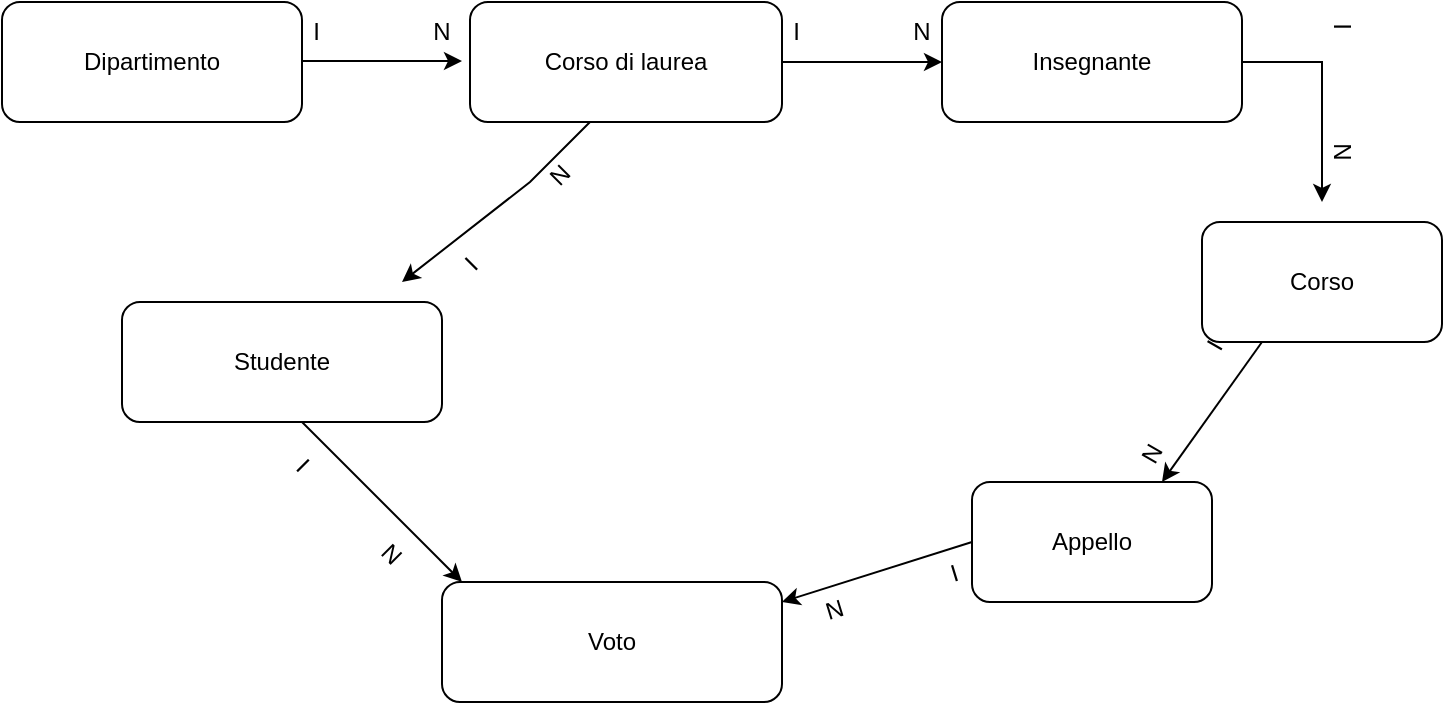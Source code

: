 <mxfile version="16.2.4" type="device"><diagram id="aiUZYzStNJXOBFvj6bev" name="Page-1"><mxGraphModel dx="1191" dy="662" grid="1" gridSize="10" guides="1" tooltips="1" connect="1" arrows="1" fold="1" page="1" pageScale="1" pageWidth="827" pageHeight="1169" math="0" shadow="0"><root><mxCell id="0"/><mxCell id="1" parent="0"/><mxCell id="_917lQ47-YHjh1ZLrqqo-1" value="Dipartimento" style="rounded=1;whiteSpace=wrap;html=1;" vertex="1" parent="1"><mxGeometry x="60" y="50" width="150" height="60" as="geometry"/></mxCell><mxCell id="_917lQ47-YHjh1ZLrqqo-3" value="" style="endArrow=classic;html=1;rounded=0;" edge="1" parent="1"><mxGeometry width="50" height="50" relative="1" as="geometry"><mxPoint x="210" y="79.5" as="sourcePoint"/><mxPoint x="290" y="79.5" as="targetPoint"/></mxGeometry></mxCell><mxCell id="_917lQ47-YHjh1ZLrqqo-5" value="I&amp;nbsp; &amp;nbsp; &amp;nbsp; &amp;nbsp; &amp;nbsp; &amp;nbsp; &amp;nbsp; &amp;nbsp; &amp;nbsp;N" style="text;html=1;strokeColor=none;fillColor=none;align=center;verticalAlign=middle;whiteSpace=wrap;rounded=0;" vertex="1" parent="1"><mxGeometry x="210" y="50" width="80" height="30" as="geometry"/></mxCell><mxCell id="_917lQ47-YHjh1ZLrqqo-6" value="Corso di laurea" style="rounded=1;whiteSpace=wrap;html=1;" vertex="1" parent="1"><mxGeometry x="294" y="50" width="156" height="60" as="geometry"/></mxCell><mxCell id="_917lQ47-YHjh1ZLrqqo-7" value="" style="endArrow=classic;html=1;rounded=0;startArrow=none;" edge="1" parent="1" source="_917lQ47-YHjh1ZLrqqo-8"><mxGeometry width="50" height="50" relative="1" as="geometry"><mxPoint x="450" y="80" as="sourcePoint"/><mxPoint x="530" y="80" as="targetPoint"/></mxGeometry></mxCell><mxCell id="_917lQ47-YHjh1ZLrqqo-9" value="Insegnante" style="rounded=1;whiteSpace=wrap;html=1;" vertex="1" parent="1"><mxGeometry x="530" y="50" width="150" height="60" as="geometry"/></mxCell><mxCell id="_917lQ47-YHjh1ZLrqqo-10" value="I&amp;nbsp; &amp;nbsp; &amp;nbsp; &amp;nbsp; &amp;nbsp; &amp;nbsp; &amp;nbsp; &amp;nbsp; &amp;nbsp;N" style="text;html=1;strokeColor=none;fillColor=none;align=center;verticalAlign=middle;whiteSpace=wrap;rounded=0;rotation=90;" vertex="1" parent="1"><mxGeometry x="690" y="80" width="80" height="30" as="geometry"/></mxCell><mxCell id="_917lQ47-YHjh1ZLrqqo-8" value="I&amp;nbsp; &amp;nbsp; &amp;nbsp; &amp;nbsp; &amp;nbsp; &amp;nbsp; &amp;nbsp; &amp;nbsp; &amp;nbsp;N" style="text;html=1;strokeColor=none;fillColor=none;align=center;verticalAlign=middle;whiteSpace=wrap;rounded=0;" vertex="1" parent="1"><mxGeometry x="450" y="50" width="80" height="30" as="geometry"/></mxCell><mxCell id="_917lQ47-YHjh1ZLrqqo-11" value="" style="endArrow=none;html=1;rounded=0;" edge="1" parent="1" target="_917lQ47-YHjh1ZLrqqo-8"><mxGeometry width="50" height="50" relative="1" as="geometry"><mxPoint x="450" y="80" as="sourcePoint"/><mxPoint x="530" y="80" as="targetPoint"/></mxGeometry></mxCell><mxCell id="_917lQ47-YHjh1ZLrqqo-12" value="" style="endArrow=classic;html=1;rounded=0;" edge="1" parent="1"><mxGeometry width="50" height="50" relative="1" as="geometry"><mxPoint x="450" y="80" as="sourcePoint"/><mxPoint x="530" y="80" as="targetPoint"/></mxGeometry></mxCell><mxCell id="_917lQ47-YHjh1ZLrqqo-13" value="" style="endArrow=classic;html=1;rounded=0;" edge="1" parent="1"><mxGeometry width="50" height="50" relative="1" as="geometry"><mxPoint x="680" y="80" as="sourcePoint"/><mxPoint x="720" y="150" as="targetPoint"/><Array as="points"><mxPoint x="720" y="80"/></Array></mxGeometry></mxCell><mxCell id="_917lQ47-YHjh1ZLrqqo-15" value="Corso" style="rounded=1;whiteSpace=wrap;html=1;direction=west;" vertex="1" parent="1"><mxGeometry x="660" y="160" width="120" height="60" as="geometry"/></mxCell><mxCell id="_917lQ47-YHjh1ZLrqqo-16" value="" style="endArrow=classic;html=1;rounded=0;" edge="1" parent="1"><mxGeometry width="50" height="50" relative="1" as="geometry"><mxPoint x="690" y="220" as="sourcePoint"/><mxPoint x="640" y="290" as="targetPoint"/></mxGeometry></mxCell><mxCell id="_917lQ47-YHjh1ZLrqqo-17" value="Appello" style="rounded=1;whiteSpace=wrap;html=1;" vertex="1" parent="1"><mxGeometry x="545" y="290" width="120" height="60" as="geometry"/></mxCell><mxCell id="_917lQ47-YHjh1ZLrqqo-18" value="I&amp;nbsp; &amp;nbsp; &amp;nbsp; &amp;nbsp; &amp;nbsp; &amp;nbsp; &amp;nbsp; &amp;nbsp; &amp;nbsp;N" style="text;html=1;strokeColor=none;fillColor=none;align=center;verticalAlign=middle;whiteSpace=wrap;rounded=0;rotation=-240;" vertex="1" parent="1"><mxGeometry x="610" y="229.46" width="80" height="40.83" as="geometry"/></mxCell><mxCell id="_917lQ47-YHjh1ZLrqqo-20" value="" style="endArrow=classic;html=1;rounded=0;" edge="1" parent="1"><mxGeometry width="50" height="50" relative="1" as="geometry"><mxPoint x="354" y="110" as="sourcePoint"/><mxPoint x="260" y="190" as="targetPoint"/><Array as="points"><mxPoint x="324" y="140"/></Array></mxGeometry></mxCell><mxCell id="_917lQ47-YHjh1ZLrqqo-21" value="Studente" style="rounded=1;whiteSpace=wrap;html=1;" vertex="1" parent="1"><mxGeometry x="120" y="200" width="160" height="60" as="geometry"/></mxCell><mxCell id="_917lQ47-YHjh1ZLrqqo-22" value="I&amp;nbsp; &amp;nbsp; &amp;nbsp; &amp;nbsp; &amp;nbsp; &amp;nbsp; &amp;nbsp; &amp;nbsp; &amp;nbsp;N" style="text;html=1;strokeColor=none;fillColor=none;align=center;verticalAlign=middle;whiteSpace=wrap;rounded=0;rotation=-45;" vertex="1" parent="1"><mxGeometry x="243.96" y="142.5" width="147.07" height="30" as="geometry"/></mxCell><mxCell id="_917lQ47-YHjh1ZLrqqo-23" value="" style="endArrow=classic;html=1;rounded=0;" edge="1" parent="1"><mxGeometry width="50" height="50" relative="1" as="geometry"><mxPoint x="210" y="260" as="sourcePoint"/><mxPoint x="290" y="340" as="targetPoint"/></mxGeometry></mxCell><mxCell id="_917lQ47-YHjh1ZLrqqo-24" value="" style="endArrow=classic;html=1;rounded=0;" edge="1" parent="1"><mxGeometry width="50" height="50" relative="1" as="geometry"><mxPoint x="545" y="320" as="sourcePoint"/><mxPoint x="450" y="350" as="targetPoint"/></mxGeometry></mxCell><mxCell id="_917lQ47-YHjh1ZLrqqo-25" value="Voto" style="rounded=1;whiteSpace=wrap;html=1;" vertex="1" parent="1"><mxGeometry x="280" y="340" width="170" height="60" as="geometry"/></mxCell><mxCell id="_917lQ47-YHjh1ZLrqqo-26" value="I&amp;nbsp; &amp;nbsp; &amp;nbsp; &amp;nbsp; &amp;nbsp; &amp;nbsp; &amp;nbsp; &amp;nbsp; &amp;nbsp;N" style="text;html=1;strokeColor=none;fillColor=none;align=center;verticalAlign=middle;whiteSpace=wrap;rounded=0;rotation=45;" vertex="1" parent="1"><mxGeometry x="160" y="290" width="147.07" height="30" as="geometry"/></mxCell><mxCell id="_917lQ47-YHjh1ZLrqqo-27" value="I&amp;nbsp; &amp;nbsp; &amp;nbsp; &amp;nbsp; &amp;nbsp; &amp;nbsp; &amp;nbsp; &amp;nbsp; &amp;nbsp;N" style="text;html=1;strokeColor=none;fillColor=none;align=center;verticalAlign=middle;whiteSpace=wrap;rounded=0;rotation=-197;" vertex="1" parent="1"><mxGeometry x="450" y="330" width="110" height="30" as="geometry"/></mxCell></root></mxGraphModel></diagram></mxfile>
